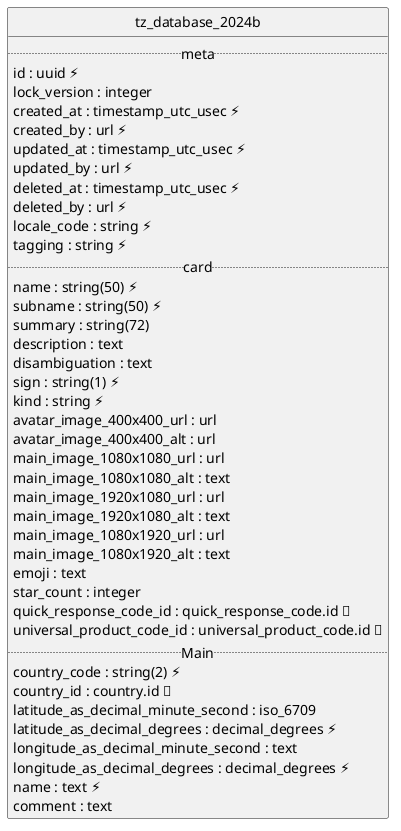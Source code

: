 @startuml uml
skinparam monochrome true
skinparam linetype ortho
hide circle

entity tz_database_2024b {
  .. meta ..
  id : uuid ⚡
  lock_version : integer
  created_at : timestamp_utc_usec ⚡
  created_by : url ⚡
  updated_at : timestamp_utc_usec ⚡
  updated_by : url ⚡
  deleted_at : timestamp_utc_usec ⚡
  deleted_by : url ⚡
  locale_code : string ⚡
  tagging : string ⚡
  .. card ..
  name : string(50) ⚡
  subname : string(50) ⚡
  summary : string(72)
  description : text
  disambiguation : text
  sign : string(1) ⚡
  kind : string ⚡
  avatar_image_400x400_url : url
  avatar_image_400x400_alt : url
  main_image_1080x1080_url : url
  main_image_1080x1080_alt : text
  main_image_1920x1080_url : url
  main_image_1920x1080_alt : text
  main_image_1080x1920_url : url
  main_image_1080x1920_alt : text
  emoji : text
  star_count : integer
  quick_response_code_id : quick_response_code.id 🔑
  universal_product_code_id : universal_product_code.id 🔑
  .. Main ..
  country_code : string(2) ⚡
  country_id : country.id 🔑
  latitude_as_decimal_minute_second : iso_6709
  latitude_as_decimal_degrees : decimal_degrees ⚡
  longitude_as_decimal_minute_second : text
  longitude_as_decimal_degrees : decimal_degrees ⚡
  name : text ⚡
  comment : text
}

@enduml
